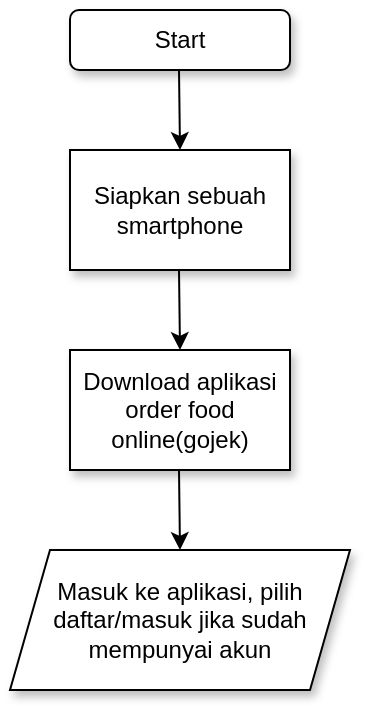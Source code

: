 <mxfile>
    <diagram id="QM0pMSm1XtZ88vNDcJNT" name="Page-1">
        <mxGraphModel dx="564" dy="247" grid="1" gridSize="10" guides="1" tooltips="1" connect="1" arrows="1" fold="1" page="1" pageScale="1" pageWidth="850" pageHeight="1100" math="0" shadow="0">
            <root>
                <mxCell id="0"/>
                <mxCell id="1" parent="0"/>
                <mxCell id="2" value="Start" style="rounded=1;whiteSpace=wrap;html=1;shadow=1;" vertex="1" parent="1">
                    <mxGeometry x="240" y="60" width="110" height="30" as="geometry"/>
                </mxCell>
                <mxCell id="3" value="Siapkan sebuah smartphone" style="rounded=0;whiteSpace=wrap;html=1;shadow=1;" vertex="1" parent="1">
                    <mxGeometry x="240" y="130" width="110" height="60" as="geometry"/>
                </mxCell>
                <mxCell id="4" value="Download aplikasi order food online(gojek)" style="rounded=0;whiteSpace=wrap;html=1;shadow=1;" vertex="1" parent="1">
                    <mxGeometry x="240" y="230" width="110" height="60" as="geometry"/>
                </mxCell>
                <mxCell id="5" value="Masuk ke aplikasi, pilih daftar/masuk jika sudah mempunyai akun" style="shape=parallelogram;perimeter=parallelogramPerimeter;whiteSpace=wrap;html=1;fixedSize=1;shadow=1;" vertex="1" parent="1">
                    <mxGeometry x="210" y="330" width="170" height="70" as="geometry"/>
                </mxCell>
                <mxCell id="6" value="" style="endArrow=classic;html=1;rounded=0;" edge="1" parent="1">
                    <mxGeometry width="50" height="50" relative="1" as="geometry">
                        <mxPoint x="294.5" y="190" as="sourcePoint"/>
                        <mxPoint x="295" y="230" as="targetPoint"/>
                    </mxGeometry>
                </mxCell>
                <mxCell id="7" value="" style="endArrow=classic;html=1;rounded=0;" edge="1" parent="1">
                    <mxGeometry width="50" height="50" relative="1" as="geometry">
                        <mxPoint x="294.5" y="90" as="sourcePoint"/>
                        <mxPoint x="295" y="130" as="targetPoint"/>
                    </mxGeometry>
                </mxCell>
                <mxCell id="8" value="" style="endArrow=classic;html=1;rounded=0;" edge="1" parent="1">
                    <mxGeometry width="50" height="50" relative="1" as="geometry">
                        <mxPoint x="294.5" y="290" as="sourcePoint"/>
                        <mxPoint x="295" y="330" as="targetPoint"/>
                    </mxGeometry>
                </mxCell>
            </root>
        </mxGraphModel>
    </diagram>
</mxfile>